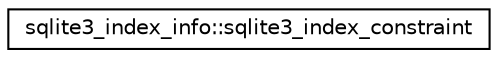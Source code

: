 digraph G
{
 // INTERACTIVE_SVG=YES
  edge [fontname="Helvetica",fontsize="10",labelfontname="Helvetica",labelfontsize="10"];
  node [fontname="Helvetica",fontsize="10",shape=record];
  rankdir="LR";
  Node1 [label="sqlite3_index_info::sqlite3_index_constraint",height=0.2,width=0.4,color="black", fillcolor="white", style="filled",URL="$d5/d0f/structsqlite3__index__info_1_1sqlite3__index__constraint.html"];
}
